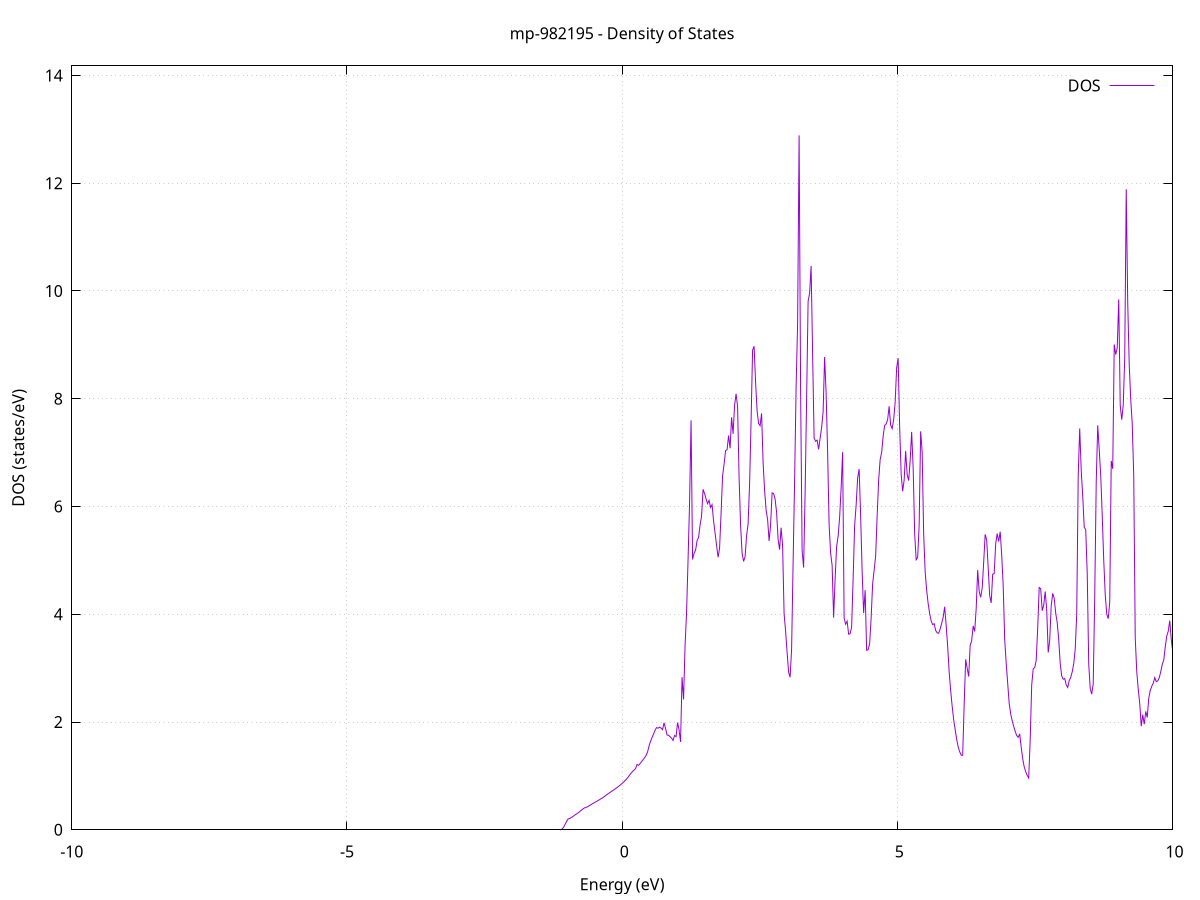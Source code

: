 set title 'mp-982195 - Density of States'
set xlabel 'Energy (eV)'
set ylabel 'DOS (states/eV)'
set grid
set xrange [-10:10]
set yrange [0:14.177]
set xzeroaxis lt -1
set terminal png size 800,600
set output 'mp-982195_dos_gnuplot.png'
plot '-' using 1:2 with lines title 'DOS'
-38.202300 0.000000
-38.175000 0.000000
-38.147700 0.000000
-38.120500 0.000000
-38.093200 0.000000
-38.065900 0.000000
-38.038700 0.000000
-38.011400 0.000000
-37.984100 0.000000
-37.956900 0.000000
-37.929600 0.000000
-37.902300 0.000000
-37.875100 0.000000
-37.847800 0.000000
-37.820500 0.000000
-37.793300 0.000000
-37.766000 0.000000
-37.738700 0.000000
-37.711500 0.000000
-37.684200 0.000000
-37.656900 0.000000
-37.629700 0.000000
-37.602400 0.000000
-37.575100 0.000000
-37.547900 0.000000
-37.520600 0.000000
-37.493300 0.000000
-37.466100 0.000000
-37.438800 0.000000
-37.411600 0.000000
-37.384300 0.000000
-37.357000 0.000000
-37.329800 0.000000
-37.302500 0.000000
-37.275200 0.000000
-37.248000 0.000000
-37.220700 0.000000
-37.193400 0.000000
-37.166200 0.000000
-37.138900 0.000000
-37.111600 0.000000
-37.084400 0.000000
-37.057100 0.000000
-37.029800 0.000000
-37.002600 0.000000
-36.975300 0.000000
-36.948000 0.000000
-36.920800 0.000000
-36.893500 0.000000
-36.866200 0.000000
-36.839000 0.000000
-36.811700 0.000000
-36.784400 0.000000
-36.757200 0.000000
-36.729900 0.000000
-36.702600 0.000000
-36.675400 0.000000
-36.648100 0.000000
-36.620800 0.000000
-36.593600 0.000000
-36.566300 0.000000
-36.539000 0.000000
-36.511800 0.000000
-36.484500 0.000000
-36.457200 0.000000
-36.430000 0.000000
-36.402700 0.000000
-36.375400 0.000000
-36.348200 0.000000
-36.320900 0.000000
-36.293600 0.000000
-36.266400 0.000000
-36.239100 0.000000
-36.211800 0.000000
-36.184600 0.000000
-36.157300 0.000000
-36.130000 0.000000
-36.102800 0.000000
-36.075500 0.000000
-36.048200 0.000000
-36.021000 0.000000
-35.993700 0.000000
-35.966400 0.000000
-35.939200 0.000000
-35.911900 0.000000
-35.884600 0.000000
-35.857400 0.000000
-35.830100 0.000000
-35.802800 0.000000
-35.775600 0.000000
-35.748300 0.000000
-35.721000 7.917700
-35.693800 57.991500
-35.666500 72.337600
-35.639200 0.000000
-35.612000 0.000000
-35.584700 0.000000
-35.557400 0.000000
-35.530200 0.000000
-35.502900 0.000000
-35.475600 0.000000
-35.448400 0.000000
-35.421100 0.000000
-35.393800 0.000000
-35.366600 0.000000
-35.339300 0.000000
-35.312000 0.000000
-35.284800 0.000000
-35.257500 0.000000
-35.230200 0.000000
-35.203000 0.000000
-35.175700 0.000000
-35.148400 0.000000
-35.121200 0.000000
-35.093900 0.000000
-35.066600 0.000000
-35.039400 0.000000
-35.012100 0.000000
-34.984800 0.000000
-34.957600 0.000000
-34.930300 0.000000
-34.903000 0.000000
-34.875800 0.000000
-34.848500 0.000000
-34.821200 0.000000
-34.794000 0.000000
-34.766700 0.000000
-34.739400 0.000000
-34.712200 0.000000
-34.684900 0.000000
-34.657600 0.000000
-34.630400 0.000000
-34.603100 0.000000
-34.575800 0.000000
-34.548600 0.000000
-34.521300 0.000000
-34.494000 0.000000
-34.466800 0.000000
-34.439500 0.000000
-34.412200 0.000000
-34.385000 0.000000
-34.357700 0.000000
-34.330400 0.000000
-34.303200 0.000000
-34.275900 0.000000
-34.248600 0.000000
-34.221400 0.000000
-34.194100 0.000000
-34.166800 0.000000
-34.139600 0.000000
-34.112300 0.000000
-34.085000 0.000000
-34.057800 0.000000
-34.030500 0.000000
-34.003200 0.000000
-33.976000 0.000000
-33.948700 0.000000
-33.921400 0.000000
-33.894200 0.000000
-33.866900 0.000000
-33.839600 0.000000
-33.812400 0.000000
-33.785100 0.000000
-33.757900 0.000000
-33.730600 0.000000
-33.703300 0.000000
-33.676100 0.000000
-33.648800 0.000000
-33.621500 0.000000
-33.594300 0.000000
-33.567000 0.000000
-33.539700 0.000000
-33.512500 0.000000
-33.485200 0.000000
-33.457900 0.000000
-33.430700 0.000000
-33.403400 0.000000
-33.376100 0.000000
-33.348900 0.000000
-33.321600 0.000000
-33.294300 0.000000
-33.267100 0.000000
-33.239800 0.000000
-33.212500 0.000000
-33.185300 0.000000
-33.158000 0.000000
-33.130700 0.000000
-33.103500 0.000000
-33.076200 0.000000
-33.048900 0.000000
-33.021700 0.000000
-32.994400 0.000000
-32.967100 0.000000
-32.939900 0.000000
-32.912600 0.000000
-32.885300 0.000000
-32.858100 0.000000
-32.830800 0.000000
-32.803500 0.000000
-32.776300 0.000000
-32.749000 0.000000
-32.721700 0.000000
-32.694500 0.000000
-32.667200 0.000000
-32.639900 0.000000
-32.612700 0.000000
-32.585400 0.000000
-32.558100 0.000000
-32.530900 0.000000
-32.503600 0.000000
-32.476300 0.000000
-32.449100 0.000000
-32.421800 0.000000
-32.394500 0.000000
-32.367300 0.000000
-32.340000 0.000000
-32.312700 0.000000
-32.285500 0.000000
-32.258200 0.000000
-32.230900 0.000000
-32.203700 0.000000
-32.176400 0.000000
-32.149100 0.000000
-32.121900 0.000000
-32.094600 0.000000
-32.067300 0.000000
-32.040100 0.000000
-32.012800 0.000000
-31.985500 0.000000
-31.958300 0.000000
-31.931000 0.000000
-31.903700 0.000000
-31.876500 0.000000
-31.849200 0.000000
-31.821900 0.000000
-31.794700 0.000000
-31.767400 0.000000
-31.740100 0.000000
-31.712900 0.000000
-31.685600 0.000000
-31.658300 0.000000
-31.631100 0.000000
-31.603800 0.000000
-31.576500 0.000000
-31.549300 0.000000
-31.522000 0.000000
-31.494700 0.000000
-31.467500 0.000000
-31.440200 0.000000
-31.412900 0.000000
-31.385700 0.000000
-31.358400 0.000000
-31.331100 0.000000
-31.303900 0.000000
-31.276600 0.000000
-31.249300 0.000000
-31.222100 0.000000
-31.194800 0.000000
-31.167500 0.000000
-31.140300 0.000000
-31.113000 0.000000
-31.085700 0.000000
-31.058500 0.000000
-31.031200 0.000000
-31.003900 0.000000
-30.976700 0.000000
-30.949400 0.000000
-30.922100 0.000000
-30.894900 0.000000
-30.867600 0.000000
-30.840300 0.000000
-30.813100 0.000000
-30.785800 0.000000
-30.758500 0.000000
-30.731300 0.000000
-30.704000 0.000000
-30.676700 0.000000
-30.649500 0.000000
-30.622200 0.000000
-30.594900 0.000000
-30.567700 0.000000
-30.540400 0.000000
-30.513100 0.000000
-30.485900 0.000000
-30.458600 0.000000
-30.431300 0.000000
-30.404100 0.000000
-30.376800 0.000000
-30.349500 0.000000
-30.322300 0.000000
-30.295000 0.000000
-30.267700 0.000000
-30.240500 0.000000
-30.213200 0.000000
-30.186000 0.000000
-30.158700 0.000000
-30.131400 0.000000
-30.104200 0.000000
-30.076900 0.000000
-30.049600 0.000000
-30.022400 0.000000
-29.995100 0.000000
-29.967800 0.000000
-29.940600 0.000000
-29.913300 0.000000
-29.886000 0.000000
-29.858800 0.000000
-29.831500 0.000000
-29.804200 0.000000
-29.777000 0.000000
-29.749700 0.000000
-29.722400 0.000000
-29.695200 0.000000
-29.667900 0.000000
-29.640600 0.000000
-29.613400 0.000000
-29.586100 0.000000
-29.558800 0.000000
-29.531600 0.000000
-29.504300 0.000000
-29.477000 0.000000
-29.449800 0.000000
-29.422500 0.000000
-29.395200 0.000000
-29.368000 0.000000
-29.340700 0.000000
-29.313400 0.000000
-29.286200 0.000000
-29.258900 0.000000
-29.231600 0.000000
-29.204400 0.000000
-29.177100 0.000000
-29.149800 0.000000
-29.122600 0.000000
-29.095300 0.000000
-29.068000 0.000000
-29.040800 0.000000
-29.013500 0.000000
-28.986200 0.000000
-28.959000 0.000000
-28.931700 0.000000
-28.904400 0.000000
-28.877200 0.000000
-28.849900 0.000000
-28.822600 0.000000
-28.795400 0.000000
-28.768100 0.000000
-28.740800 0.000000
-28.713600 0.000000
-28.686300 0.000000
-28.659000 0.000000
-28.631800 0.000000
-28.604500 0.000000
-28.577200 0.000000
-28.550000 0.000000
-28.522700 0.000000
-28.495400 0.000000
-28.468200 0.000000
-28.440900 0.000000
-28.413600 0.000000
-28.386400 0.000000
-28.359100 0.000000
-28.331800 0.000000
-28.304600 0.000000
-28.277300 0.000000
-28.250000 0.000000
-28.222800 0.000000
-28.195500 0.000000
-28.168200 0.000000
-28.141000 0.000000
-28.113700 0.000000
-28.086400 0.000000
-28.059200 0.000000
-28.031900 0.000000
-28.004600 0.000000
-27.977400 0.000000
-27.950100 0.000000
-27.922800 0.000000
-27.895600 0.000000
-27.868300 0.000000
-27.841000 0.000000
-27.813800 0.000000
-27.786500 0.000000
-27.759200 0.000000
-27.732000 0.000000
-27.704700 0.000000
-27.677400 0.000000
-27.650200 0.000000
-27.622900 0.000000
-27.595600 0.000000
-27.568400 0.000000
-27.541100 0.000000
-27.513800 0.000000
-27.486600 0.000000
-27.459300 0.000000
-27.432000 0.000000
-27.404800 0.000000
-27.377500 0.000000
-27.350200 0.000000
-27.323000 0.000000
-27.295700 0.000000
-27.268400 0.000000
-27.241200 0.000000
-27.213900 0.000000
-27.186600 0.000000
-27.159400 0.000000
-27.132100 0.000000
-27.104800 0.000000
-27.077600 0.000000
-27.050300 0.000000
-27.023000 0.000000
-26.995800 0.000000
-26.968500 0.000000
-26.941200 0.000000
-26.914000 0.000000
-26.886700 0.000000
-26.859400 0.000000
-26.832200 0.000000
-26.804900 0.000000
-26.777600 0.000000
-26.750400 0.000000
-26.723100 0.000000
-26.695800 0.000000
-26.668600 0.000000
-26.641300 0.000000
-26.614000 0.000000
-26.586800 0.000000
-26.559500 0.000000
-26.532300 0.000000
-26.505000 0.000000
-26.477700 0.000000
-26.450500 0.000000
-26.423200 0.000000
-26.395900 0.000000
-26.368700 0.000000
-26.341400 0.000000
-26.314100 0.000000
-26.286900 0.000000
-26.259600 0.000000
-26.232300 0.000000
-26.205100 0.000000
-26.177800 0.000000
-26.150500 0.000000
-26.123300 0.000000
-26.096000 0.000000
-26.068700 0.000000
-26.041500 0.000000
-26.014200 0.000000
-25.986900 0.000000
-25.959700 0.000000
-25.932400 0.000000
-25.905100 0.000000
-25.877900 0.000000
-25.850600 0.000000
-25.823300 0.000000
-25.796100 0.000000
-25.768800 0.000000
-25.741500 0.000000
-25.714300 0.000000
-25.687000 0.000000
-25.659700 0.000000
-25.632500 0.000000
-25.605200 0.000000
-25.577900 0.000000
-25.550700 0.000000
-25.523400 0.000000
-25.496100 0.000000
-25.468900 0.000000
-25.441600 0.000000
-25.414300 0.000000
-25.387100 0.000000
-25.359800 0.000000
-25.332500 0.000000
-25.305300 0.000000
-25.278000 0.000000
-25.250700 0.000000
-25.223500 0.000000
-25.196200 0.000000
-25.168900 0.000000
-25.141700 0.000000
-25.114400 0.000000
-25.087100 0.000000
-25.059900 0.000000
-25.032600 0.000000
-25.005300 0.000000
-24.978100 0.000000
-24.950800 0.000000
-24.923500 0.000000
-24.896300 0.000000
-24.869000 0.000000
-24.841700 0.000000
-24.814500 0.000000
-24.787200 0.000000
-24.759900 0.000000
-24.732700 0.000000
-24.705400 0.000000
-24.678100 0.000000
-24.650900 0.000000
-24.623600 0.000000
-24.596300 0.000000
-24.569100 0.000000
-24.541800 0.000000
-24.514500 0.000000
-24.487300 0.000000
-24.460000 0.000000
-24.432700 0.000000
-24.405500 0.000000
-24.378200 0.000000
-24.350900 0.000000
-24.323700 0.000000
-24.296400 0.000000
-24.269100 0.000000
-24.241900 0.000000
-24.214600 0.000000
-24.187300 0.000000
-24.160100 0.000000
-24.132800 0.000000
-24.105500 0.000000
-24.078300 0.000000
-24.051000 0.000000
-24.023700 0.000000
-23.996500 0.000000
-23.969200 0.000000
-23.941900 0.000000
-23.914700 0.000000
-23.887400 0.000000
-23.860100 0.000000
-23.832900 0.000000
-23.805600 0.000000
-23.778300 0.000000
-23.751100 0.000000
-23.723800 0.000000
-23.696500 0.000000
-23.669300 0.000000
-23.642000 0.000000
-23.614700 0.000000
-23.587500 0.000000
-23.560200 0.000000
-23.532900 0.000000
-23.505700 0.000000
-23.478400 0.000000
-23.451100 0.000000
-23.423900 0.000000
-23.396600 0.000000
-23.369300 0.000000
-23.342100 0.000000
-23.314800 0.000000
-23.287500 0.000000
-23.260300 0.000000
-23.233000 0.000000
-23.205700 0.000000
-23.178500 0.000000
-23.151200 0.000000
-23.123900 0.000000
-23.096700 0.000000
-23.069400 0.000000
-23.042100 0.000000
-23.014900 0.000000
-22.987600 0.000000
-22.960400 0.000000
-22.933100 0.000000
-22.905800 0.000000
-22.878600 0.000000
-22.851300 0.000000
-22.824000 0.000000
-22.796800 0.000000
-22.769500 0.000000
-22.742200 0.000000
-22.715000 0.000000
-22.687700 0.000000
-22.660400 0.000000
-22.633200 0.000000
-22.605900 0.000000
-22.578600 0.000000
-22.551400 0.000000
-22.524100 0.000000
-22.496800 0.000000
-22.469600 0.000000
-22.442300 0.000000
-22.415000 0.000000
-22.387800 0.000000
-22.360500 0.000000
-22.333200 0.000000
-22.306000 0.000000
-22.278700 0.000000
-22.251400 0.000000
-22.224200 0.000000
-22.196900 0.000000
-22.169600 0.000000
-22.142400 0.000000
-22.115100 0.000000
-22.087800 0.000000
-22.060600 0.000000
-22.033300 0.000000
-22.006000 0.000000
-21.978800 0.000000
-21.951500 0.000000
-21.924200 0.000000
-21.897000 0.000000
-21.869700 0.000000
-21.842400 0.000000
-21.815200 0.000000
-21.787900 0.000000
-21.760600 0.000000
-21.733400 0.000000
-21.706100 0.000000
-21.678800 0.000000
-21.651600 0.000000
-21.624300 0.000000
-21.597000 0.000000
-21.569800 0.000000
-21.542500 0.000000
-21.515200 0.000000
-21.488000 0.000000
-21.460700 0.000000
-21.433400 0.000000
-21.406200 0.000000
-21.378900 0.000000
-21.351600 0.000000
-21.324400 0.000000
-21.297100 0.000000
-21.269800 0.000000
-21.242600 0.000000
-21.215300 0.000000
-21.188000 0.000000
-21.160800 0.000000
-21.133500 0.000000
-21.106200 0.000000
-21.079000 0.000000
-21.051700 0.000000
-21.024400 0.000000
-20.997200 0.000000
-20.969900 0.000000
-20.942600 0.000000
-20.915400 0.000000
-20.888100 0.000000
-20.860800 0.000000
-20.833600 0.000000
-20.806300 0.000000
-20.779000 0.000000
-20.751800 0.000000
-20.724500 0.000000
-20.697200 0.000000
-20.670000 0.000000
-20.642700 0.000000
-20.615400 0.000000
-20.588200 0.000000
-20.560900 0.000000
-20.533600 0.000000
-20.506400 0.000000
-20.479100 0.000000
-20.451800 0.000000
-20.424600 0.000000
-20.397300 0.000000
-20.370000 0.000000
-20.342800 0.000000
-20.315500 0.000000
-20.288200 0.000000
-20.261000 0.000000
-20.233700 0.000000
-20.206400 0.000000
-20.179200 0.000000
-20.151900 0.000000
-20.124600 0.000000
-20.097400 0.000000
-20.070100 0.000000
-20.042800 0.000000
-20.015600 0.000000
-19.988300 0.000000
-19.961000 0.000000
-19.933800 0.000000
-19.906500 0.000000
-19.879200 0.000000
-19.852000 0.000000
-19.824700 0.000000
-19.797400 0.000000
-19.770200 0.000000
-19.742900 0.000000
-19.715600 0.000000
-19.688400 0.000000
-19.661100 0.000000
-19.633800 0.000000
-19.606600 0.000000
-19.579300 0.000000
-19.552000 0.000000
-19.524800 0.000000
-19.497500 0.000000
-19.470200 0.000000
-19.443000 0.000000
-19.415700 0.000000
-19.388400 0.000000
-19.361200 0.000000
-19.333900 0.000000
-19.306700 0.000000
-19.279400 0.000000
-19.252100 0.000000
-19.224900 0.000000
-19.197600 0.000000
-19.170300 0.000000
-19.143100 0.000000
-19.115800 0.000000
-19.088500 0.000000
-19.061300 0.000000
-19.034000 0.000000
-19.006700 0.000000
-18.979500 0.000000
-18.952200 0.000000
-18.924900 0.000000
-18.897700 0.000000
-18.870400 0.000000
-18.843100 0.000000
-18.815900 0.000000
-18.788600 0.000000
-18.761300 0.000000
-18.734100 0.000000
-18.706800 0.000000
-18.679500 0.000000
-18.652300 0.000000
-18.625000 0.000000
-18.597700 0.000000
-18.570500 0.000000
-18.543200 0.000000
-18.515900 0.000000
-18.488700 0.000000
-18.461400 0.000000
-18.434100 0.000000
-18.406900 0.000000
-18.379600 0.000000
-18.352300 0.000000
-18.325100 0.000000
-18.297800 0.000000
-18.270500 0.000000
-18.243300 0.000000
-18.216000 0.000000
-18.188700 0.000000
-18.161500 0.000000
-18.134200 0.000000
-18.106900 0.000000
-18.079700 0.000000
-18.052400 0.000000
-18.025100 0.000000
-17.997900 0.000000
-17.970600 0.000000
-17.943300 0.000000
-17.916100 0.000000
-17.888800 0.000000
-17.861500 0.000000
-17.834300 0.000000
-17.807000 0.000000
-17.779700 0.000000
-17.752500 0.000000
-17.725200 0.000000
-17.697900 0.000000
-17.670700 0.000000
-17.643400 0.000000
-17.616100 0.000000
-17.588900 0.000000
-17.561600 0.000000
-17.534300 0.000000
-17.507100 0.000000
-17.479800 0.000000
-17.452500 0.000000
-17.425300 0.000000
-17.398000 0.000000
-17.370700 0.000000
-17.343500 0.000000
-17.316200 0.000000
-17.288900 0.000000
-17.261700 0.000000
-17.234400 0.000000
-17.207100 5.525300
-17.179900 8.167100
-17.152600 24.131000
-17.125300 39.472800
-17.098100 39.846300
-17.070800 43.329900
-17.043500 38.690200
-17.016300 25.636200
-16.989000 12.599300
-16.961700 25.148600
-16.934500 28.232100
-16.907200 35.905200
-16.879900 25.814000
-16.852700 28.370100
-16.825400 28.971600
-16.798100 45.993200
-16.770900 32.013800
-16.743600 24.381400
-16.716300 25.234100
-16.689100 35.040400
-16.661800 84.154300
-16.634500 0.552100
-16.607300 0.000000
-16.580000 0.000000
-16.552700 0.000000
-16.525500 0.000000
-16.498200 0.000000
-16.470900 0.000000
-16.443700 0.000000
-16.416400 0.000000
-16.389100 0.000000
-16.361900 0.000000
-16.334600 0.000000
-16.307300 0.000000
-16.280100 0.000000
-16.252800 0.000000
-16.225500 0.000000
-16.198300 0.000000
-16.171000 0.000000
-16.143700 0.000000
-16.116500 0.000000
-16.089200 0.000000
-16.061900 0.000000
-16.034700 0.000000
-16.007400 0.000000
-15.980100 0.000000
-15.952900 0.000000
-15.925600 0.000000
-15.898300 0.000000
-15.871100 0.000000
-15.843800 0.000000
-15.816500 0.000000
-15.789300 0.000000
-15.762000 0.000000
-15.734800 0.000000
-15.707500 0.000000
-15.680200 0.000000
-15.653000 0.000000
-15.625700 0.000000
-15.598400 0.000000
-15.571200 0.000000
-15.543900 0.000000
-15.516600 0.000000
-15.489400 0.000000
-15.462100 0.000000
-15.434800 0.000000
-15.407600 0.000000
-15.380300 0.000000
-15.353000 0.000000
-15.325800 0.000000
-15.298500 0.000000
-15.271200 0.000000
-15.244000 0.000000
-15.216700 0.000000
-15.189400 0.000000
-15.162200 0.000000
-15.134900 0.000000
-15.107600 0.000000
-15.080400 0.000000
-15.053100 0.000000
-15.025800 0.000000
-14.998600 0.000000
-14.971300 0.000000
-14.944000 0.000000
-14.916800 0.000000
-14.889500 0.000000
-14.862200 0.000000
-14.835000 0.000000
-14.807700 0.000000
-14.780400 0.000000
-14.753200 0.000000
-14.725900 0.000000
-14.698600 0.000000
-14.671400 0.000000
-14.644100 0.000000
-14.616800 0.000000
-14.589600 0.000000
-14.562300 0.000000
-14.535000 0.000000
-14.507800 0.000000
-14.480500 0.000000
-14.453200 0.000000
-14.426000 0.000000
-14.398700 0.000000
-14.371400 0.000000
-14.344200 0.000000
-14.316900 0.000000
-14.289600 0.000000
-14.262400 0.000000
-14.235100 0.000000
-14.207800 0.000000
-14.180600 0.000000
-14.153300 0.000000
-14.126000 0.000000
-14.098800 0.000000
-14.071500 0.000000
-14.044200 0.000000
-14.017000 0.000000
-13.989700 0.000000
-13.962400 0.000000
-13.935200 0.000000
-13.907900 0.000000
-13.880600 0.000000
-13.853400 0.000000
-13.826100 0.000000
-13.798800 0.000000
-13.771600 0.000000
-13.744300 0.000000
-13.717000 0.000000
-13.689800 0.000000
-13.662500 0.000000
-13.635200 0.000000
-13.608000 0.000000
-13.580700 0.000000
-13.553400 0.000000
-13.526200 0.000000
-13.498900 0.000000
-13.471600 0.000000
-13.444400 0.000000
-13.417100 0.000000
-13.389800 0.000000
-13.362600 0.000000
-13.335300 0.000000
-13.308000 0.000000
-13.280800 0.000000
-13.253500 0.000000
-13.226200 0.000000
-13.199000 0.000000
-13.171700 0.000000
-13.144400 0.000000
-13.117200 0.000000
-13.089900 0.000000
-13.062600 0.000000
-13.035400 0.000000
-13.008100 0.000000
-12.980800 0.000000
-12.953600 0.000000
-12.926300 0.000000
-12.899000 0.000000
-12.871800 0.000000
-12.844500 0.000000
-12.817200 0.000000
-12.790000 0.000000
-12.762700 0.000000
-12.735400 0.000000
-12.708200 0.000000
-12.680900 0.000000
-12.653600 0.000000
-12.626400 0.000000
-12.599100 0.000000
-12.571800 0.000000
-12.544600 0.000000
-12.517300 0.000000
-12.490000 0.000000
-12.462800 0.000000
-12.435500 0.000000
-12.408200 0.000000
-12.381000 0.000000
-12.353700 0.000000
-12.326400 0.000000
-12.299200 0.000000
-12.271900 0.000000
-12.244600 0.000000
-12.217400 0.000000
-12.190100 0.000000
-12.162800 0.000000
-12.135600 0.000000
-12.108300 0.000000
-12.081100 0.000000
-12.053800 0.000000
-12.026500 0.000000
-11.999300 0.000000
-11.972000 0.000000
-11.944700 0.000000
-11.917500 0.000000
-11.890200 0.000000
-11.862900 0.000000
-11.835700 0.000000
-11.808400 0.000000
-11.781100 0.000000
-11.753900 147.303900
-11.726600 0.000000
-11.699300 0.000000
-11.672100 0.000000
-11.644800 0.000000
-11.617500 0.000000
-11.590300 0.000000
-11.563000 0.000000
-11.535700 0.000000
-11.508500 0.000000
-11.481200 0.000000
-11.453900 0.000000
-11.426700 0.000000
-11.399400 0.000000
-11.372100 0.000000
-11.344900 0.000000
-11.317600 0.000000
-11.290300 0.000000
-11.263100 0.000000
-11.235800 0.000000
-11.208500 0.000000
-11.181300 0.000000
-11.154000 0.000000
-11.126700 0.000000
-11.099500 0.000000
-11.072200 0.000000
-11.044900 0.000000
-11.017700 0.000000
-10.990400 0.000000
-10.963100 0.000000
-10.935900 0.000000
-10.908600 0.000000
-10.881300 0.000000
-10.854100 0.000000
-10.826800 0.000000
-10.799500 0.000000
-10.772300 0.000000
-10.745000 0.000000
-10.717700 0.000000
-10.690500 0.000000
-10.663200 0.000000
-10.635900 0.000000
-10.608700 0.000000
-10.581400 0.000000
-10.554100 0.000000
-10.526900 0.000000
-10.499600 0.000000
-10.472300 0.000000
-10.445100 0.000000
-10.417800 0.000000
-10.390500 0.000000
-10.363300 0.000000
-10.336000 0.000000
-10.308700 0.000000
-10.281500 0.000000
-10.254200 0.000000
-10.226900 0.000000
-10.199700 0.000000
-10.172400 0.000000
-10.145100 0.000000
-10.117900 0.000000
-10.090600 0.000000
-10.063300 0.000000
-10.036100 0.000000
-10.008800 0.000000
-9.981500 0.000000
-9.954300 0.000000
-9.927000 0.000000
-9.899700 0.000000
-9.872500 0.000000
-9.845200 0.000000
-9.817900 0.000000
-9.790700 0.000000
-9.763400 0.000000
-9.736100 0.000000
-9.708900 0.000000
-9.681600 0.000000
-9.654300 0.000000
-9.627100 0.000000
-9.599800 0.000000
-9.572500 0.000000
-9.545300 0.000000
-9.518000 0.000000
-9.490700 0.000000
-9.463500 0.000000
-9.436200 0.000000
-9.408900 0.000000
-9.381700 0.000000
-9.354400 0.000000
-9.327100 0.000000
-9.299900 0.000000
-9.272600 0.000000
-9.245300 0.000000
-9.218100 0.000000
-9.190800 0.000000
-9.163500 0.000000
-9.136300 0.000000
-9.109000 0.000000
-9.081700 0.000000
-9.054500 0.000000
-9.027200 0.000000
-8.999900 0.000000
-8.972700 0.000000
-8.945400 0.000000
-8.918100 0.000000
-8.890900 0.000000
-8.863600 0.000000
-8.836300 0.000000
-8.809100 0.000000
-8.781800 0.000000
-8.754500 0.000000
-8.727300 0.000000
-8.700000 0.000000
-8.672700 0.000000
-8.645500 0.000000
-8.618200 0.000000
-8.590900 0.000000
-8.563700 0.000000
-8.536400 0.000000
-8.509200 0.000000
-8.481900 0.000000
-8.454600 0.000000
-8.427400 0.000000
-8.400100 0.000000
-8.372800 0.000000
-8.345600 0.000000
-8.318300 0.000000
-8.291000 0.000000
-8.263800 0.000000
-8.236500 0.000000
-8.209200 0.000000
-8.182000 0.000000
-8.154700 0.000000
-8.127400 0.000000
-8.100200 0.000000
-8.072900 0.000000
-8.045600 0.000000
-8.018400 0.000000
-7.991100 0.000000
-7.963800 0.000000
-7.936600 0.000000
-7.909300 0.000000
-7.882000 0.000000
-7.854800 0.000000
-7.827500 0.000000
-7.800200 0.000000
-7.773000 0.000000
-7.745700 0.000000
-7.718400 0.000000
-7.691200 0.000000
-7.663900 0.000000
-7.636600 0.000000
-7.609400 0.000000
-7.582100 0.000000
-7.554800 0.000000
-7.527600 0.000000
-7.500300 0.000000
-7.473000 0.000000
-7.445800 0.000000
-7.418500 0.000000
-7.391200 0.000000
-7.364000 0.000000
-7.336700 0.000000
-7.309400 0.000000
-7.282200 0.000000
-7.254900 0.000000
-7.227600 0.000000
-7.200400 0.000000
-7.173100 0.000000
-7.145800 0.000000
-7.118600 0.000000
-7.091300 0.000000
-7.064000 0.000000
-7.036800 0.000000
-7.009500 0.000000
-6.982200 0.000000
-6.955000 0.000000
-6.927700 0.000000
-6.900400 0.000000
-6.873200 0.000000
-6.845900 0.000000
-6.818600 0.000000
-6.791400 0.000000
-6.764100 0.000000
-6.736800 0.000000
-6.709600 0.000000
-6.682300 0.000000
-6.655000 0.000000
-6.627800 0.000000
-6.600500 0.000000
-6.573200 0.000000
-6.546000 0.000000
-6.518700 0.000000
-6.491400 0.000000
-6.464200 0.000000
-6.436900 0.000000
-6.409600 0.000000
-6.382400 0.000000
-6.355100 0.000000
-6.327800 0.000000
-6.300600 0.000000
-6.273300 0.000000
-6.246000 0.000000
-6.218800 0.000000
-6.191500 0.000000
-6.164200 0.000000
-6.137000 0.000000
-6.109700 0.000000
-6.082400 0.000000
-6.055200 0.000000
-6.027900 0.000000
-6.000600 0.000000
-5.973400 0.000000
-5.946100 0.000000
-5.918800 0.000000
-5.891600 0.000000
-5.864300 0.000000
-5.837000 0.000000
-5.809800 0.000000
-5.782500 0.000000
-5.755200 0.000000
-5.728000 0.000000
-5.700700 0.000000
-5.673400 0.000000
-5.646200 0.000000
-5.618900 0.000000
-5.591600 0.000000
-5.564400 0.000000
-5.537100 0.000000
-5.509800 0.000000
-5.482600 0.000000
-5.455300 0.000000
-5.428000 0.000000
-5.400800 0.000000
-5.373500 0.000000
-5.346200 0.000000
-5.319000 0.000000
-5.291700 0.000000
-5.264400 0.000000
-5.237200 0.000000
-5.209900 0.000000
-5.182600 0.000000
-5.155400 0.000000
-5.128100 0.000000
-5.100800 0.000000
-5.073600 0.000000
-5.046300 0.000000
-5.019000 0.000000
-4.991800 0.000000
-4.964500 0.000000
-4.937200 0.000000
-4.910000 0.000000
-4.882700 0.000000
-4.855500 0.000000
-4.828200 0.000000
-4.800900 0.000000
-4.773700 0.000000
-4.746400 0.000000
-4.719100 0.000000
-4.691900 0.000000
-4.664600 0.000000
-4.637300 0.000000
-4.610100 0.000000
-4.582800 0.000000
-4.555500 0.000000
-4.528300 0.000000
-4.501000 0.000000
-4.473700 0.000000
-4.446500 0.000000
-4.419200 0.000000
-4.391900 0.000000
-4.364700 0.000000
-4.337400 0.000000
-4.310100 0.000000
-4.282900 0.000000
-4.255600 0.000000
-4.228300 0.000000
-4.201100 0.000000
-4.173800 0.000000
-4.146500 0.000000
-4.119300 0.000000
-4.092000 0.000000
-4.064700 0.000000
-4.037500 0.000000
-4.010200 0.000000
-3.982900 0.000000
-3.955700 0.000000
-3.928400 0.000000
-3.901100 0.000000
-3.873900 0.000000
-3.846600 0.000000
-3.819300 0.000000
-3.792100 0.000000
-3.764800 0.000000
-3.737500 0.000000
-3.710300 0.000000
-3.683000 0.000000
-3.655700 0.000000
-3.628500 0.000000
-3.601200 0.000000
-3.573900 0.000000
-3.546700 0.000000
-3.519400 0.000000
-3.492100 0.000000
-3.464900 0.000000
-3.437600 0.000000
-3.410300 0.000000
-3.383100 0.000000
-3.355800 0.000000
-3.328500 0.000000
-3.301300 0.000000
-3.274000 0.000000
-3.246700 0.000000
-3.219500 0.000000
-3.192200 0.000000
-3.164900 0.000000
-3.137700 0.000000
-3.110400 0.000000
-3.083100 0.000000
-3.055900 0.000000
-3.028600 0.000000
-3.001300 0.000000
-2.974100 0.000000
-2.946800 0.000000
-2.919500 0.000000
-2.892300 0.000000
-2.865000 0.000000
-2.837700 0.000000
-2.810500 0.000000
-2.783200 0.000000
-2.755900 0.000000
-2.728700 0.000000
-2.701400 0.000000
-2.674100 0.000000
-2.646900 0.000000
-2.619600 0.000000
-2.592300 0.000000
-2.565100 0.000000
-2.537800 0.000000
-2.510500 0.000000
-2.483300 0.000000
-2.456000 0.000000
-2.428700 0.000000
-2.401500 0.000000
-2.374200 0.000000
-2.346900 0.000000
-2.319700 0.000000
-2.292400 0.000000
-2.265100 0.000000
-2.237900 0.000000
-2.210600 0.000000
-2.183300 0.000000
-2.156100 0.000000
-2.128800 0.000000
-2.101500 0.000000
-2.074300 0.000000
-2.047000 0.000000
-2.019700 0.000000
-1.992500 0.000000
-1.965200 0.000000
-1.937900 0.000000
-1.910700 0.000000
-1.883400 0.000000
-1.856100 0.000000
-1.828900 0.000000
-1.801600 0.000000
-1.774300 0.000000
-1.747100 0.000000
-1.719800 0.000000
-1.692500 0.000000
-1.665300 0.000000
-1.638000 0.000000
-1.610700 0.000000
-1.583500 0.000000
-1.556200 0.000000
-1.528900 0.000000
-1.501700 0.000000
-1.474400 0.000000
-1.447100 0.000000
-1.419900 0.000000
-1.392600 0.000000
-1.365300 0.000000
-1.338100 0.000000
-1.310800 0.000000
-1.283600 0.000000
-1.256300 0.000000
-1.229000 0.000000
-1.201800 0.000000
-1.174500 0.000000
-1.147200 0.000000
-1.120000 0.000200
-1.092700 0.013100
-1.065400 0.045600
-1.038200 0.097700
-1.010900 0.153800
-0.983600 0.199100
-0.956400 0.209300
-0.929100 0.223200
-0.901800 0.240500
-0.874600 0.260400
-0.847300 0.283100
-0.820000 0.298400
-0.792800 0.319700
-0.765500 0.342200
-0.738200 0.365700
-0.711000 0.388300
-0.683700 0.405700
-0.656400 0.417500
-0.629200 0.425400
-0.601900 0.444200
-0.574600 0.461400
-0.547400 0.478400
-0.520100 0.494700
-0.492800 0.510400
-0.465600 0.526100
-0.438300 0.542100
-0.411000 0.558600
-0.383800 0.575700
-0.356500 0.593400
-0.329200 0.612400
-0.302000 0.632700
-0.274700 0.654200
-0.247400 0.674300
-0.220200 0.693000
-0.192900 0.711800
-0.165600 0.730900
-0.138400 0.750500
-0.111100 0.770500
-0.083800 0.791300
-0.056600 0.812500
-0.029300 0.834800
-0.002000 0.859100
0.025200 0.883700
0.052500 0.912100
0.079800 0.940400
0.107000 0.974800
0.134300 1.014100
0.161600 1.049600
0.188800 1.080900
0.216100 1.108300
0.243400 1.133500
0.270600 1.212000
0.297900 1.195600
0.325200 1.228000
0.352400 1.262900
0.379700 1.299000
0.407000 1.336700
0.434200 1.378100
0.461500 1.441700
0.488800 1.557300
0.516000 1.639800
0.543300 1.712200
0.570600 1.775900
0.597800 1.848200
0.625100 1.895700
0.652400 1.885700
0.679600 1.903500
0.706900 1.888100
0.734200 1.857100
0.761400 1.984200
0.788700 1.882500
0.816000 1.758100
0.843200 1.753300
0.870500 1.728400
0.897800 1.699500
0.925000 1.658200
0.952300 1.749100
0.979600 1.729000
1.006800 1.988400
1.034100 1.856800
1.061400 1.630400
1.088600 2.833400
1.115900 2.417900
1.143200 3.411600
1.170400 4.028600
1.197700 5.012000
1.225000 6.066200
1.252200 7.598100
1.279500 5.017600
1.306800 5.132200
1.334000 5.186300
1.361300 5.364400
1.388600 5.429400
1.415800 5.654000
1.443100 5.821200
1.470400 6.318300
1.497600 6.239900
1.524900 6.141000
1.552200 6.052300
1.579400 6.114000
1.606700 5.980500
1.634000 6.034600
1.661200 5.731800
1.688500 5.507500
1.715800 5.278600
1.743000 5.057900
1.770300 5.224500
1.797600 5.876700
1.824800 6.569200
1.852100 6.785300
1.879400 7.035700
1.906600 7.052800
1.933900 7.316900
1.961200 7.080100
1.988400 7.655400
2.015700 7.348300
2.043000 7.878700
2.070200 8.091100
2.097500 7.857000
2.124800 6.547900
2.152000 5.658600
2.179300 5.133600
2.206600 4.981500
2.233800 5.068700
2.261100 5.457500
2.288400 5.676000
2.315600 6.411300
2.342900 7.593000
2.370100 8.899700
2.397400 8.973300
2.424700 8.304700
2.451900 7.775500
2.479200 7.543200
2.506500 7.498200
2.533700 7.728800
2.561000 6.817000
2.588300 6.299000
2.615500 5.933500
2.642800 5.761000
2.670100 5.361300
2.697300 5.652900
2.724600 6.253700
2.751900 6.238500
2.779100 6.139400
2.806400 5.891100
2.833700 5.393300
2.860900 5.198000
2.888200 5.606700
2.915500 5.273700
2.942700 4.005400
2.970000 3.688600
2.997300 3.293100
3.024500 2.928000
3.051800 2.830300
3.079100 3.352400
3.106300 4.952600
3.133600 6.480600
3.160900 8.214400
3.188100 9.379500
3.215400 12.888100
3.242700 8.144900
3.269900 5.189400
3.297200 4.865900
3.324500 6.239400
3.351700 7.996000
3.379000 9.807800
3.406300 9.956000
3.433500 10.464000
3.460800 8.823400
3.488100 7.269600
3.515300 7.209100
3.542600 7.231500
3.569900 7.061200
3.597100 7.267600
3.624400 7.463200
3.651700 7.757200
3.678900 8.774500
3.706200 8.108400
3.733500 7.012300
3.760700 5.657100
3.788000 5.136300
3.815300 4.906900
3.842500 3.937200
3.869800 4.660100
3.897100 5.256800
3.924300 5.447500
3.951600 5.799400
3.978900 6.338400
4.006100 7.008300
4.033400 3.928300
4.060700 3.813500
4.087900 3.872800
4.115200 3.629400
4.142500 3.638700
4.169700 3.760600
4.197000 4.657000
4.224300 5.645900
4.251500 6.021500
4.278800 6.524700
4.306100 6.695100
4.333300 5.836400
4.360600 4.797500
4.387900 4.022600
4.415100 4.446900
4.442400 3.330800
4.469700 3.343300
4.496900 3.450200
4.524200 3.930900
4.551500 4.566100
4.578700 4.817400
4.606000 5.075900
4.633300 5.817500
4.660500 6.484900
4.687800 6.869700
4.715100 7.001200
4.742300 7.301900
4.769600 7.505100
4.796900 7.531300
4.824100 7.612800
4.851400 7.859700
4.878700 7.511000
4.905900 7.444500
4.933200 7.606300
4.960500 7.931900
4.987700 8.572400
5.015000 8.752000
5.042300 7.480000
5.069500 6.603600
5.096800 6.281400
5.124100 6.488800
5.151300 7.031900
5.178600 6.590600
5.205900 6.481800
5.233100 6.846100
5.260400 7.383900
5.287700 6.719800
5.314900 5.504600
5.342200 5.010900
5.369500 5.054400
5.396700 5.656700
5.424000 7.393900
5.451300 7.010200
5.478500 5.490500
5.505800 4.787400
5.533100 4.446800
5.560300 4.199200
5.587600 4.009900
5.614900 3.874400
5.642100 3.808000
5.669400 3.825100
5.696700 3.699300
5.723900 3.654400
5.751200 3.647600
5.778500 3.726400
5.805700 3.831100
5.833000 3.944100
5.860300 4.138000
5.887500 3.791200
5.914800 3.404800
5.942000 2.929800
5.969300 2.583800
5.996600 2.292800
6.023800 2.042900
6.051100 1.857900
6.078400 1.680100
6.105600 1.538800
6.132900 1.449000
6.160200 1.384200
6.187400 1.382400
6.214700 2.330600
6.242000 3.163900
6.269200 2.999400
6.296500 2.842900
6.323800 3.421600
6.351000 3.509000
6.378300 3.783000
6.405600 3.681600
6.432800 4.102600
6.460100 4.821400
6.487400 4.423200
6.514600 4.314800
6.541900 4.486700
6.569200 4.965000
6.596400 5.483100
6.623700 5.378700
6.651000 4.865600
6.678200 4.344600
6.705500 4.211000
6.732800 4.745100
6.760000 4.752800
6.787300 5.306500
6.814600 5.497500
6.841800 5.350500
6.869100 5.533000
6.896400 5.103000
6.923600 4.535400
6.950900 3.533200
6.978200 3.091900
7.005400 2.719200
7.032700 2.344400
7.060000 2.150800
7.087200 2.019400
7.114500 1.920600
7.141800 1.825400
7.169000 1.750600
7.196300 1.714700
7.223600 1.780000
7.250800 1.532000
7.278100 1.319200
7.305400 1.168200
7.332600 1.078500
7.359900 1.010400
7.387200 0.962200
7.414400 1.666900
7.441700 2.688600
7.469000 2.986400
7.496200 3.011400
7.523500 3.140800
7.550800 3.744400
7.578000 4.497200
7.605300 4.475300
7.632600 4.065600
7.659800 4.165200
7.687100 4.423100
7.714400 4.082600
7.741600 3.289900
7.768900 3.519600
7.796200 4.157100
7.823400 4.388600
7.850700 4.295700
7.878000 4.017700
7.905200 3.846400
7.932500 3.529600
7.959800 3.084600
7.987000 2.855900
8.014300 2.794000
8.041600 2.807600
8.068800 2.688600
8.096100 2.641300
8.123400 2.769300
8.150600 2.827200
8.177900 2.931500
8.205200 3.079500
8.232400 3.352800
8.259700 4.001500
8.287000 6.576300
8.314200 7.447000
8.341500 6.669500
8.368800 6.196100
8.396000 5.614900
8.423300 5.568000
8.450600 4.756400
8.477800 3.076300
8.505100 2.618700
8.532400 2.516900
8.559600 2.707800
8.586900 4.319900
8.614200 6.458300
8.641400 7.506100
8.668700 7.055400
8.696000 6.570100
8.723200 5.832100
8.750500 5.004000
8.777800 4.365900
8.805000 4.004700
8.832300 3.917100
8.859600 4.220900
8.886800 6.845600
8.914100 6.699300
8.941400 9.006300
8.968600 8.818500
8.995900 8.946600
9.023200 9.843400
9.050400 7.873100
9.077700 7.609700
9.105000 7.883700
9.132200 8.758400
9.159500 11.888000
9.186800 9.764600
9.214000 8.625400
9.241300 7.984600
9.268600 7.531500
9.295800 6.570100
9.323100 3.563200
9.350400 2.937400
9.377600 2.609800
9.404900 2.339300
9.432200 1.921900
9.459400 2.135300
9.486700 1.957800
9.514000 2.198000
9.541200 2.085100
9.568500 2.440700
9.595700 2.584600
9.623000 2.662800
9.650300 2.721500
9.677500 2.823800
9.704800 2.748700
9.732100 2.764100
9.759300 2.819800
9.786600 2.934400
9.813900 3.066900
9.841100 3.150500
9.868400 3.393300
9.895700 3.594900
9.922900 3.684700
9.950200 3.882400
9.977500 3.527700
10.004700 3.300000
10.032000 3.037000
10.059300 2.885500
10.086500 2.728500
10.113800 2.559300
10.141100 2.486900
10.168300 2.427100
10.195600 2.225100
10.222900 1.735500
10.250100 1.734500
10.277400 1.961400
10.304700 2.297900
10.331900 3.060000
10.359200 4.001300
10.386500 4.760100
10.413700 5.138000
10.441000 4.771100
10.468300 4.336300
10.495500 4.688600
10.522800 5.136500
10.550100 5.769300
10.577300 6.098700
10.604600 6.917200
10.631900 7.090000
10.659100 6.484800
10.686400 6.266900
10.713700 5.992900
10.740900 6.340900
10.768200 6.606000
10.795500 6.396500
10.822700 6.219000
10.850000 6.012400
10.877300 5.737200
10.904500 6.292300
10.931800 5.083900
10.959100 5.241900
10.986300 5.297600
11.013600 5.350300
11.040900 5.100900
11.068100 4.755000
11.095400 4.529700
11.122700 4.406400
11.149900 4.792500
11.177200 4.700200
11.204500 4.762800
11.231700 4.741800
11.259000 4.773200
11.286300 5.018500
11.313500 5.012200
11.340800 4.983700
11.368100 4.376700
11.395300 3.887100
11.422600 3.655600
11.449900 3.892600
11.477100 3.968700
11.504400 3.924000
11.531700 4.027000
11.558900 4.193100
11.586200 4.371900
11.613500 4.570200
11.640700 4.946400
11.668000 4.999200
11.695300 4.890600
11.722500 4.899400
11.749800 4.982000
11.777100 4.924500
11.804300 4.737600
11.831600 4.543500
11.858900 4.284400
11.886100 4.078500
11.913400 4.069200
11.940700 3.816100
11.967900 3.726600
11.995200 3.653100
12.022500 3.816800
12.049700 3.717900
12.077000 3.629500
12.104300 3.621100
12.131500 3.507300
12.158800 3.411500
12.186100 3.691400
12.213300 3.671600
12.240600 3.729200
12.267900 3.840900
12.295100 3.983700
12.322400 4.071800
12.349700 4.177000
12.376900 4.346100
12.404200 4.510100
12.431500 4.718800
12.458700 5.005800
12.486000 4.662200
12.513300 4.741400
12.540500 4.846600
12.567800 4.906500
12.595100 5.051200
12.622300 5.194000
12.649600 5.218900
12.676900 5.227200
12.704100 5.305700
12.731400 5.783800
12.758700 5.719500
12.785900 5.658100
12.813200 5.593800
12.840500 5.536500
12.867700 5.454500
12.895000 5.332400
12.922300 5.609500
12.949500 6.127200
12.976800 6.534600
13.004100 6.814100
13.031300 6.692200
13.058600 5.289300
13.085900 5.248000
13.113100 5.888500
13.140400 5.986000
13.167600 5.737000
13.194900 4.396200
13.222200 3.625100
13.249400 3.499700
13.276700 3.348400
13.304000 3.357100
13.331200 3.386500
13.358500 3.425900
13.385800 3.446600
13.413000 3.560500
13.440300 3.847600
13.467600 4.175800
13.494800 4.306600
13.522100 4.045600
13.549400 3.524500
13.576600 2.794300
13.603900 1.978000
13.631200 1.489900
13.658400 1.170600
13.685700 0.847300
13.713000 0.475400
13.740200 0.247100
13.767500 0.128900
13.794800 0.059000
13.822000 0.016100
13.849300 0.000100
13.876600 0.000000
13.903800 0.000000
13.931100 0.000000
13.958400 0.000000
13.985600 0.000000
14.012900 0.000000
14.040200 0.000000
14.067400 0.000000
14.094700 0.000000
14.122000 0.000000
14.149200 0.000000
14.176500 0.000000
14.203800 0.000000
14.231000 0.000000
14.258300 0.000000
14.285600 0.000000
14.312800 0.000000
14.340100 0.000000
14.367400 0.000000
14.394600 0.000000
14.421900 0.000000
14.449200 0.000000
14.476400 0.000000
14.503700 0.000000
14.531000 0.000000
14.558200 0.000000
14.585500 0.000000
14.612800 0.000000
14.640000 0.000000
14.667300 0.000000
14.694600 0.000000
14.721800 0.000000
14.749100 0.000000
14.776400 0.000000
14.803600 0.000000
14.830900 0.000000
14.858200 0.000000
14.885400 0.000000
14.912700 0.000000
14.940000 0.000000
14.967200 0.000000
14.994500 0.000000
15.021800 0.000000
15.049000 0.000000
15.076300 0.000000
15.103600 0.000000
15.130800 0.000000
15.158100 0.000000
15.185400 0.000000
15.212600 0.000000
15.239900 0.000000
15.267200 0.000000
15.294400 0.000000
15.321700 0.000000
15.349000 0.000000
15.376200 0.000000
15.403500 0.000000
15.430800 0.000000
15.458000 0.000000
15.485300 0.000000
15.512600 0.000000
15.539800 0.000000
15.567100 0.000000
15.594400 0.000000
15.621600 0.000000
15.648900 0.000000
15.676200 0.000000
15.703400 0.000000
15.730700 0.000000
15.758000 0.000000
15.785200 0.000000
15.812500 0.000000
15.839800 0.000000
15.867000 0.000000
15.894300 0.000000
15.921600 0.000000
15.948800 0.000000
15.976100 0.000000
16.003400 0.000000
16.030600 0.000000
16.057900 0.000000
16.085200 0.000000
16.112400 0.000000
16.139700 0.000000
16.167000 0.000000
16.194200 0.000000
16.221500 0.000000
16.248800 0.000000
16.276000 0.000000
16.303300 0.000000
16.330600 0.000000
e
